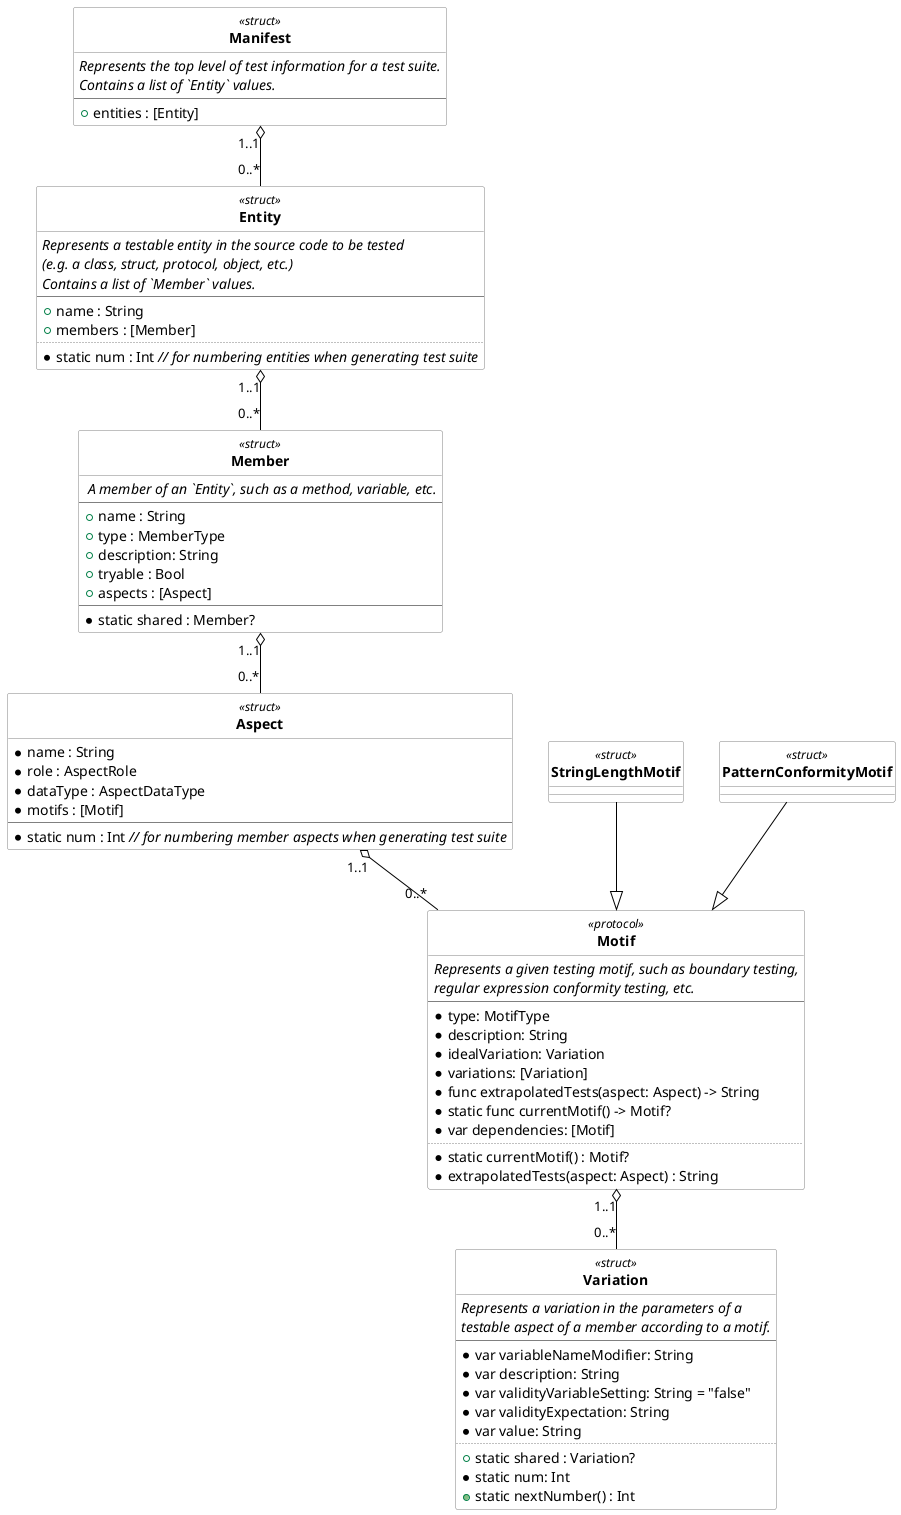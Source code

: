 @startuml

skinparam class {
    BackgroundColor White
    ArrowColor Black
    BorderColor Gray
    FontStyle Bold
}

skinparam stereotypeCBackgroundColor Clear
hide <<protocol>> circle
hide <<struct>> circle

class Motif <<protocol>> {
    <i>Represents a given testing motif, such as boundary testing,
    <i>regular expression conformity testing, etc.
    --
    * type: MotifType
    * description: String
    * idealVariation: Variation
    * variations: [Variation]
    * func extrapolatedTests(aspect: Aspect) -> String
    * static func currentMotif() -> Motif?
    * var dependencies: [Motif]
    ..
    * static currentMotif() : Motif? 
    * extrapolatedTests(aspect: Aspect) : String
}

class Variation <<struct>> {
    <i>Represents a variation in the parameters of a
    <i>testable aspect of a member according to a motif.
    --
    * var variableNameModifier: String
    * var description: String
    * var validityVariableSetting: String = "false"
    * var validityExpectation: String
    * var value: String
    ..
    + static shared : Variation?
    * static num: Int
    + static nextNumber() : Int
}

class Manifest <<struct>> {
    <i>Represents the top level of test information for a test suite.
    <i>Contains a list of `Entity` values.
    --
    + entities : [Entity]
}

class Entity <<struct>> {
    <i>Represents a testable entity in the source code to be tested
    <i>(e.g. a class, struct, protocol, object, etc.)
    <i>Contains a list of `Member` values.
    --
    + name : String
    + members : [Member]
    ..
    * static num : Int <i>// for numbering entities when generating test suite
}

class Member <<struct>> {
    <i> A member of an `Entity`, such as a method, variable, etc.
    --
    + name : String
    + type : MemberType
    + description: String
    + tryable : Bool
    + aspects : [Aspect]
    --
    * static shared : Member?
}

class Aspect <<struct>> {
    * name : String
    * role : AspectRole
    * dataType : AspectDataType
    * motifs : [Motif]
    --
    * static num : Int <i>// for numbering member aspects when generating test suite
}

class StringLengthMotif <<struct>> {

}

class PatternConformityMotif <<struct>> {

}


Manifest "1..1" o-- "0..*" Entity
Entity "1..1" o-- "0..*" Member
Member "1..1" o-- "0..*" Aspect
Aspect "1..1" o-- "0..*" Motif

Motif "1..1" o-- "0..*" Variation

StringLengthMotif --|> Motif
PatternConformityMotif --|> Motif

@enduml